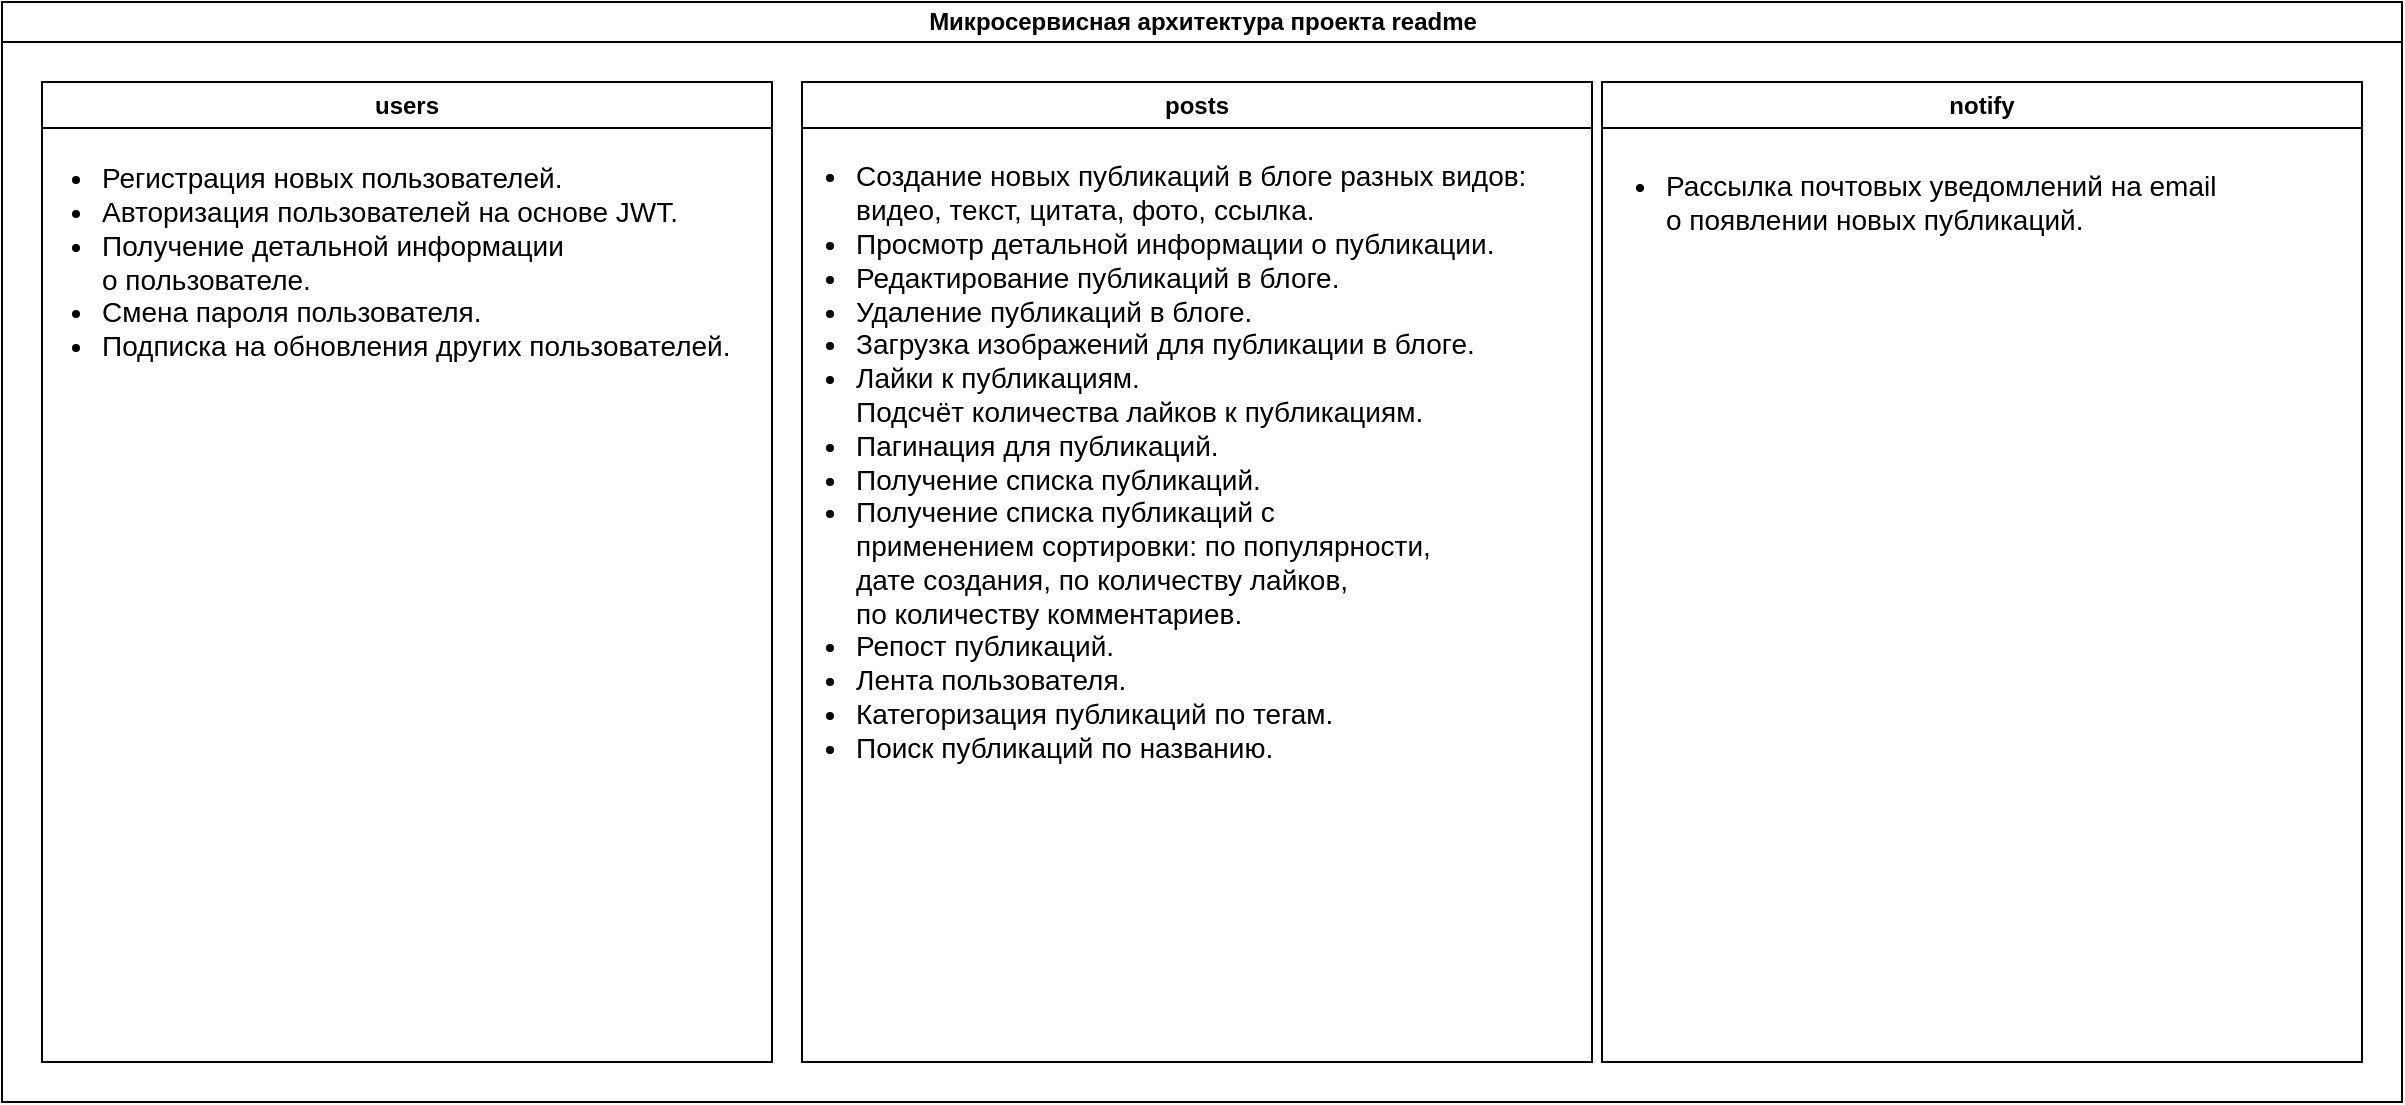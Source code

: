<mxfile version="20.8.16" type="device"><diagram id="prtHgNgQTEPvFCAcTncT" name="Page-1"><mxGraphModel dx="2255" dy="935" grid="1" gridSize="10" guides="1" tooltips="1" connect="1" arrows="1" fold="1" page="1" pageScale="1" pageWidth="827" pageHeight="1169" math="0" shadow="0"><root><mxCell id="0"/><mxCell id="1" parent="0"/><mxCell id="dNxyNK7c78bLwvsdeMH5-11" value="Микросервисная архитектура проекта readme" style="swimlane;html=1;startSize=20;horizontal=1;containerType=tree;glass=0;" parent="1" vertex="1"><mxGeometry x="-160" y="80" width="1200" height="550" as="geometry"><mxRectangle x="40" y="80" width="90" height="30" as="alternateBounds"/></mxGeometry></mxCell><mxCell id="IY8tOTh4xp1D2bBuZWW_-6" value="users" style="swimlane;whiteSpace=wrap;html=1;" vertex="1" parent="dNxyNK7c78bLwvsdeMH5-11"><mxGeometry x="20" y="40" width="365" height="490" as="geometry"><mxRectangle x="20" y="40" width="140" height="30" as="alternateBounds"/></mxGeometry></mxCell><mxCell id="IY8tOTh4xp1D2bBuZWW_-7" value="&lt;ul style=&quot;font-size: 14px;&quot;&gt;&lt;li style=&quot;font-size: 14px;&quot;&gt;Регистрация новых пользователей.&lt;br style=&quot;font-size: 14px;&quot;&gt;&lt;/li&gt;&lt;li style=&quot;font-size: 14px;&quot;&gt;Авторизация пользователей на&amp;nbsp;основе JWT.&lt;br style=&quot;font-size: 14px;&quot;&gt;&lt;/li&gt;&lt;li style=&quot;font-size: 14px;&quot;&gt;Получение детальной информации &lt;br&gt;о&amp;nbsp;пользователе.&lt;br style=&quot;font-size: 14px;&quot;&gt;&lt;/li&gt;&lt;li style=&quot;font-size: 14px;&quot;&gt;Смена пароля пользователя.&lt;br style=&quot;font-size: 14px;&quot;&gt;&lt;/li&gt;&lt;li style=&quot;font-size: 14px;&quot;&gt;Подписка на&amp;nbsp;обновления других пользователей.&lt;br style=&quot;font-size: 14px;&quot;&gt;&lt;/li&gt;&lt;/ul&gt;" style="text;html=1;align=left;verticalAlign=middle;resizable=0;points=[];autosize=1;strokeColor=none;fillColor=none;spacing=2;fontSize=14;" vertex="1" parent="IY8tOTh4xp1D2bBuZWW_-6"><mxGeometry x="-12.5" y="20" width="390" height="140" as="geometry"/></mxCell><mxCell id="IY8tOTh4xp1D2bBuZWW_-9" value="posts" style="swimlane;whiteSpace=wrap;html=1;" vertex="1" parent="dNxyNK7c78bLwvsdeMH5-11"><mxGeometry x="400" y="40" width="395" height="490" as="geometry"><mxRectangle x="20" y="40" width="140" height="30" as="alternateBounds"/></mxGeometry></mxCell><mxCell id="IY8tOTh4xp1D2bBuZWW_-10" value="&lt;ul style=&quot;font-size: 14px;&quot;&gt;&lt;li style=&quot;font-size: 14px;&quot;&gt;Создание новых публикаций в&amp;nbsp;блоге разных видов: &lt;br style=&quot;font-size: 14px;&quot;&gt;видео, текст, цитата, фото, ссылка.&lt;/li&gt;&lt;li style=&quot;font-size: 14px;&quot;&gt;Просмотр детальной информации о&amp;nbsp;публикации.&lt;br style=&quot;font-size: 14px;&quot;&gt;&lt;/li&gt;&lt;li style=&quot;font-size: 14px;&quot;&gt;Редактирование публикаций в&amp;nbsp;блоге.&lt;br style=&quot;font-size: 14px;&quot;&gt;&lt;/li&gt;&lt;li style=&quot;font-size: 14px;&quot;&gt;Удаление публикаций в&amp;nbsp;блоге.&lt;br style=&quot;font-size: 14px;&quot;&gt;&lt;/li&gt;&lt;li style=&quot;font-size: 14px;&quot;&gt;Загрузка изображений для публикации в&amp;nbsp;блоге.&lt;br style=&quot;font-size: 14px;&quot;&gt;&lt;/li&gt;&lt;li style=&quot;font-size: 14px;&quot;&gt;Лайки к&amp;nbsp;публикациям. &lt;br style=&quot;font-size: 14px;&quot;&gt;Подсчёт количества лайков к&amp;nbsp;публикациям.&lt;br style=&quot;font-size: 14px;&quot;&gt;&lt;/li&gt;&lt;li style=&quot;font-size: 14px;&quot;&gt;Пагинация для публикаций.&lt;br style=&quot;font-size: 14px;&quot;&gt;&lt;/li&gt;&lt;li style=&quot;font-size: 14px;&quot;&gt;Получение списка публикаций.&lt;br style=&quot;font-size: 14px;&quot;&gt;&lt;/li&gt;&lt;li style=&quot;font-size: 14px;&quot;&gt;Получение списка публикаций с&amp;nbsp;&lt;br style=&quot;font-size: 14px;&quot;&gt;применением сортировки: по&amp;nbsp;популярности, &lt;br style=&quot;font-size: 14px;&quot;&gt;дате создания, по&amp;nbsp;количеству лайков, &lt;br style=&quot;font-size: 14px;&quot;&gt;по&amp;nbsp;количеству комментариев.&lt;br style=&quot;font-size: 14px;&quot;&gt;&lt;/li&gt;&lt;li style=&quot;font-size: 14px;&quot;&gt;Репост публикаций.&lt;br style=&quot;font-size: 14px;&quot;&gt;&lt;/li&gt;&lt;li style=&quot;font-size: 14px;&quot;&gt;Лента пользователя.&lt;br style=&quot;font-size: 14px;&quot;&gt;&lt;/li&gt;&lt;li style=&quot;font-size: 14px;&quot;&gt;Категоризация публикаций по&amp;nbsp;тегам.&lt;/li&gt;&lt;li style=&quot;font-size: 14px;&quot;&gt;Поиск публикаций по&amp;nbsp;названию.&lt;br style=&quot;font-size: 14px;&quot;&gt;&lt;/li&gt;&lt;/ul&gt;" style="text;html=1;align=left;verticalAlign=middle;resizable=0;points=[];autosize=1;strokeColor=none;fillColor=none;spacing=2;fontSize=14;" vertex="1" parent="IY8tOTh4xp1D2bBuZWW_-9"><mxGeometry x="-15" y="20" width="410" height="340" as="geometry"/></mxCell><mxCell id="IY8tOTh4xp1D2bBuZWW_-11" value="notify" style="swimlane;whiteSpace=wrap;html=1;" vertex="1" parent="dNxyNK7c78bLwvsdeMH5-11"><mxGeometry x="800" y="40" width="380" height="490" as="geometry"><mxRectangle x="20" y="40" width="140" height="30" as="alternateBounds"/></mxGeometry></mxCell><mxCell id="IY8tOTh4xp1D2bBuZWW_-12" value="&lt;ul style=&quot;font-size: 14px;&quot;&gt;&lt;li style=&quot;border-color: var(--border-color);&quot;&gt;Рассылка почтовых уведомлений на&amp;nbsp;email&lt;br style=&quot;border-color: var(--border-color);&quot;&gt;о&amp;nbsp;появлении новых публикаций.&lt;/li&gt;&lt;/ul&gt;" style="text;html=1;align=left;verticalAlign=middle;resizable=0;points=[];autosize=1;strokeColor=none;fillColor=none;spacing=2;fontSize=14;labelPosition=center;verticalLabelPosition=middle;" vertex="1" parent="IY8tOTh4xp1D2bBuZWW_-11"><mxGeometry x="-10" y="20" width="340" height="80" as="geometry"/></mxCell></root></mxGraphModel></diagram></mxfile>
